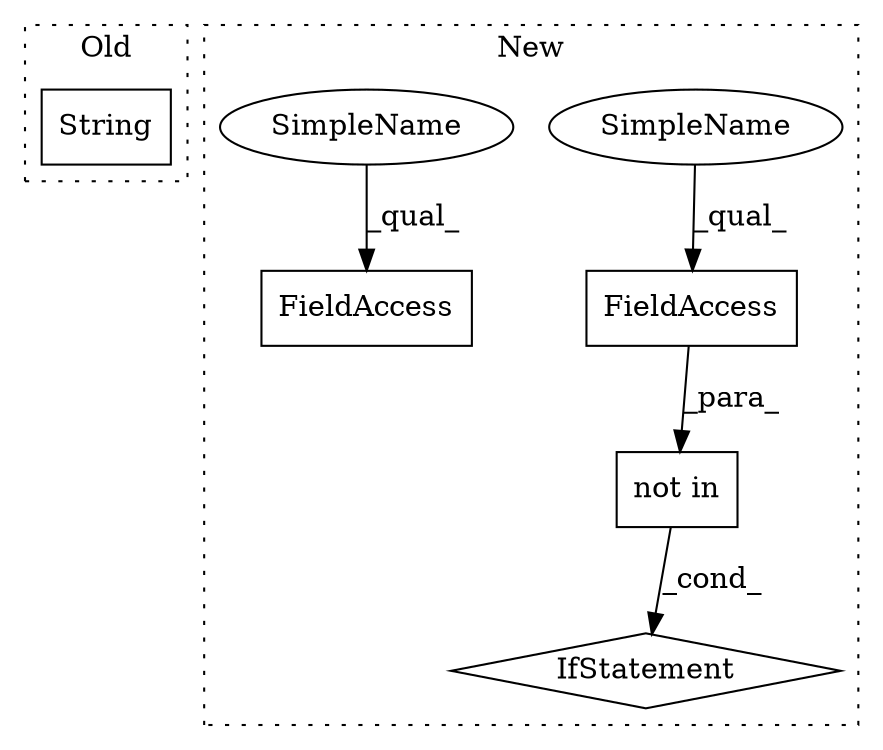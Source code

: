 digraph G {
subgraph cluster0 {
1 [label="String" a="32" s="65733,65750" l="7,1" shape="box"];
label = "Old";
style="dotted";
}
subgraph cluster1 {
2 [label="not in" a="108" s="65196" l="36" shape="box"];
3 [label="IfStatement" a="25" s="65186,65232" l="10,2" shape="diamond"];
4 [label="FieldAccess" a="22" s="65212" l="20" shape="box"];
5 [label="FieldAccess" a="22" s="65796" l="20" shape="box"];
6 [label="SimpleName" a="42" s="65212" l="4" shape="ellipse"];
7 [label="SimpleName" a="42" s="65796" l="4" shape="ellipse"];
label = "New";
style="dotted";
}
2 -> 3 [label="_cond_"];
4 -> 2 [label="_para_"];
6 -> 4 [label="_qual_"];
7 -> 5 [label="_qual_"];
}